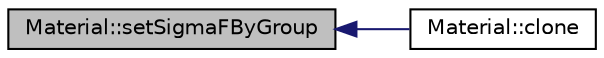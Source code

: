 digraph "Material::setSigmaFByGroup"
{
  edge [fontname="Helvetica",fontsize="10",labelfontname="Helvetica",labelfontsize="10"];
  node [fontname="Helvetica",fontsize="10",shape=record];
  rankdir="LR";
  Node1 [label="Material::setSigmaFByGroup",height=0.2,width=0.4,color="black", fillcolor="grey75", style="filled" fontcolor="black"];
  Node1 -> Node2 [dir="back",color="midnightblue",fontsize="10",style="solid",fontname="Helvetica"];
  Node2 [label="Material::clone",height=0.2,width=0.4,color="black", fillcolor="white", style="filled",URL="$classMaterial.html#a417cf6f7c2cc82c04599e5a29b620a64",tooltip="Create a duplicate of the Material."];
}
